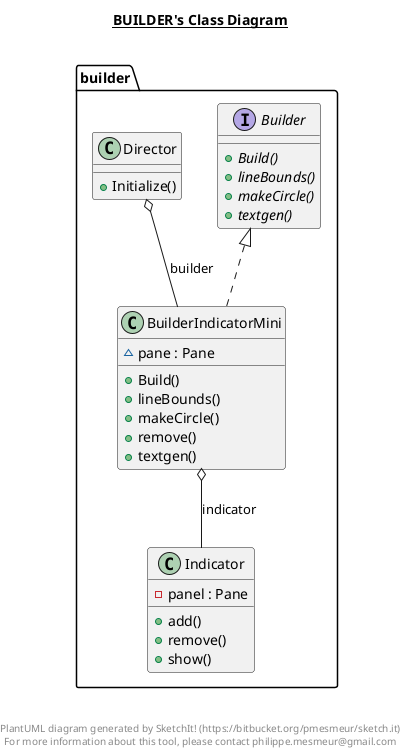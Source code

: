 @startuml

title __BUILDER's Class Diagram__\n



        interface builder.Builder {
            {abstract} + Build()
            {abstract} + lineBounds()
            {abstract} + makeCircle()
            {abstract} + textgen()
        }


  


        class builder.BuilderIndicatorMini {
            ~ pane : Pane
            + Build()
            + lineBounds()
            + makeCircle()
            + remove()
            + textgen()
        }


  



        class builder.Director {
            + Initialize()
        }





        class builder.Indicator {
            - panel : Pane
            + add()
            + remove()
            + show()
        }



  builder.BuilderIndicatorMini .up.|> builder.Builder
  builder.BuilderIndicatorMini o-- builder.Indicator : indicator
  builder.Director o-- builder.BuilderIndicatorMini : builder


right footer


PlantUML diagram generated by SketchIt! (https://bitbucket.org/pmesmeur/sketch.it)
For more information about this tool, please contact philippe.mesmeur@gmail.com
endfooter

@enduml
